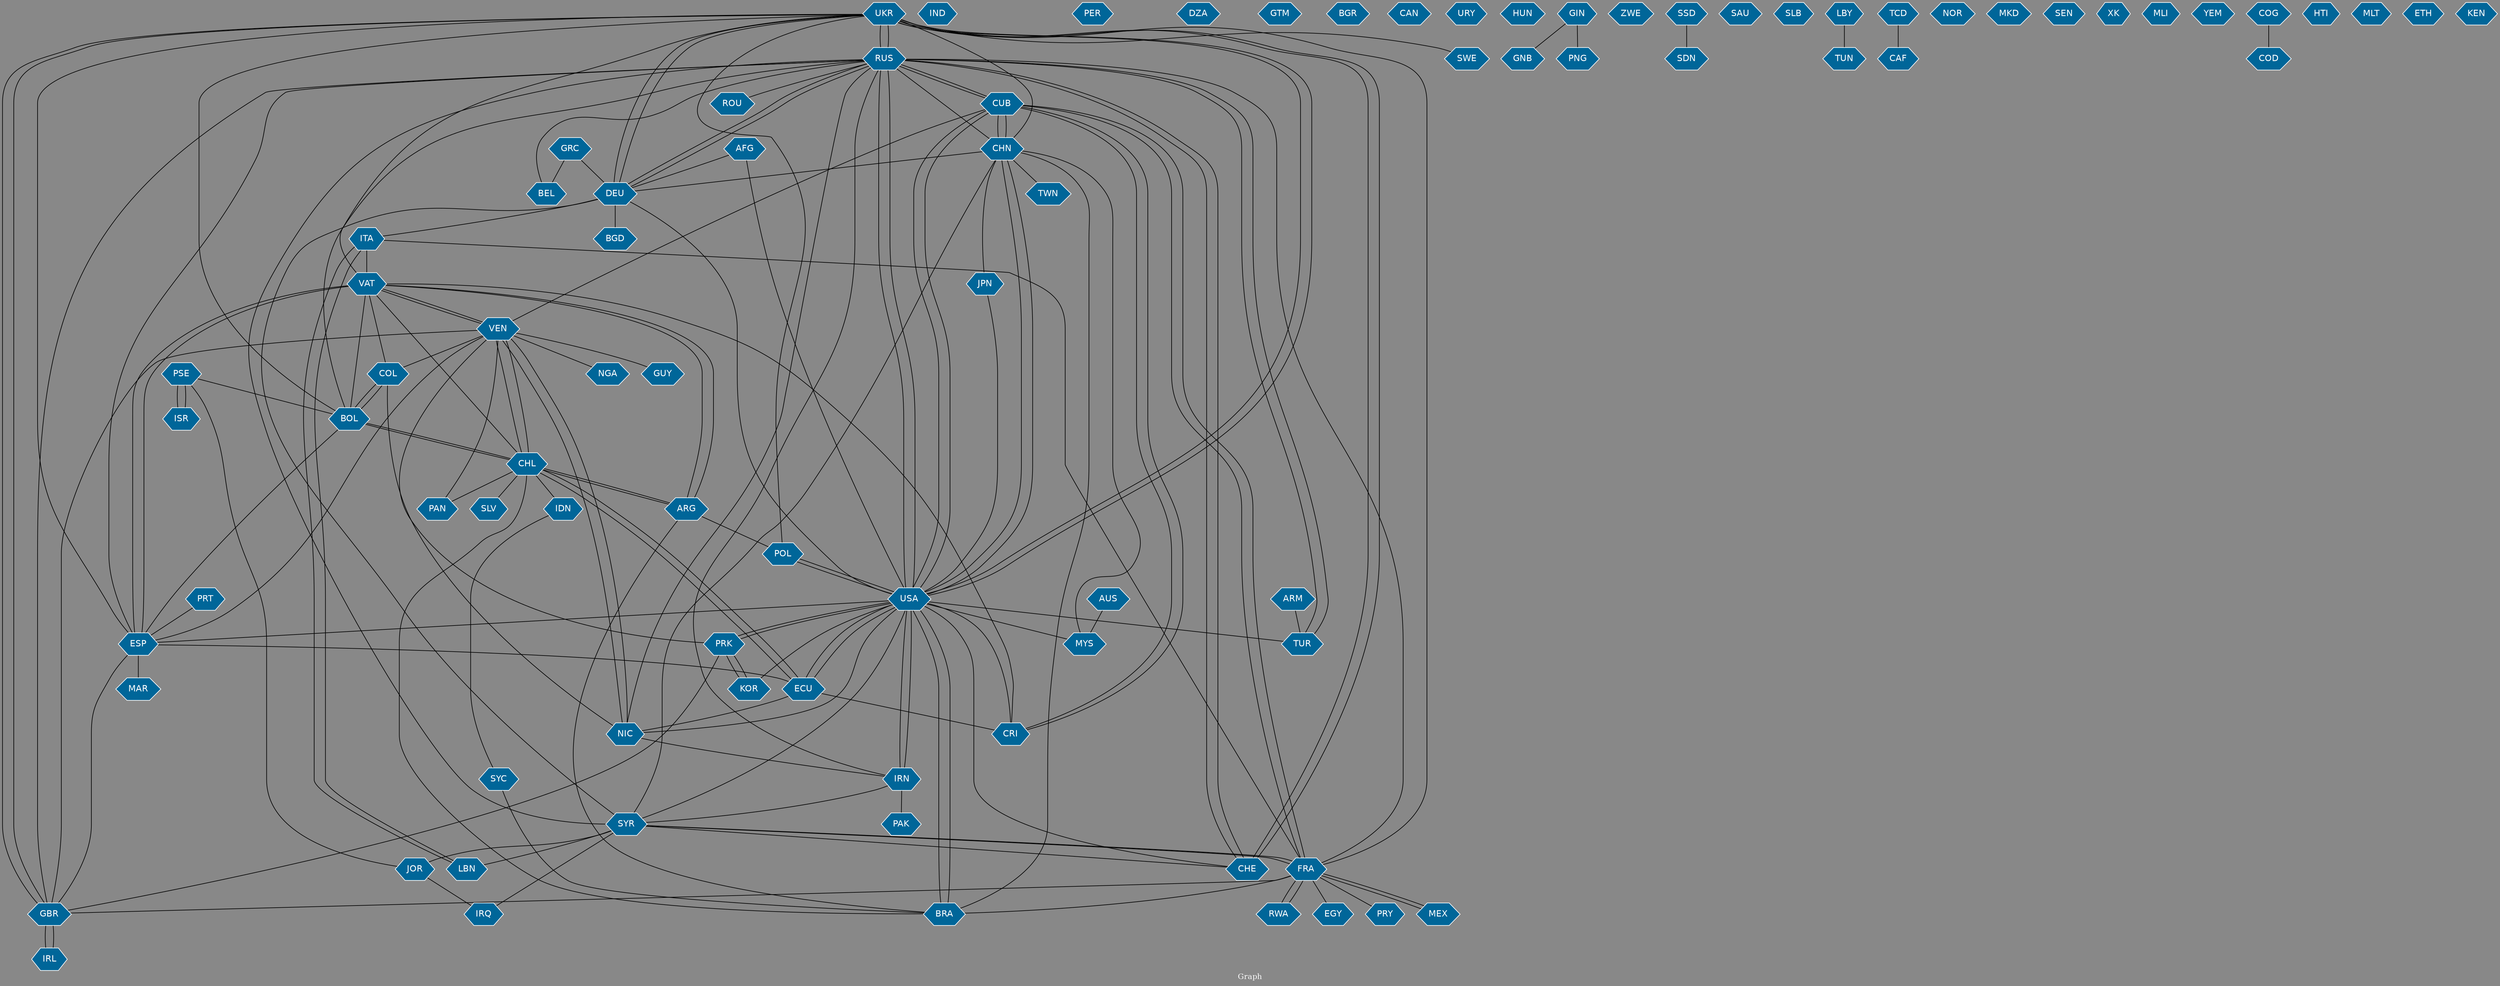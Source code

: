 // Countries together in item graph
graph {
	graph [bgcolor="#888888" fontcolor=white fontsize=12 label="Graph" outputorder=edgesfirst overlap=prism]
	node [color=white fillcolor="#006699" fontcolor=white fontname=Helvetica shape=hexagon style=filled]
	edge [arrowhead=open color=black fontcolor=white fontname=Courier fontsize=12]
		UKR [label=UKR]
		ITA [label=ITA]
		IND [label=IND]
		CUB [label=CUB]
		VAT [label=VAT]
		RUS [label=RUS]
		USA [label=USA]
		ISR [label=ISR]
		ARG [label=ARG]
		COL [label=COL]
		MEX [label=MEX]
		PER [label=PER]
		CRI [label=CRI]
		ESP [label=ESP]
		GRC [label=GRC]
		BEL [label=BEL]
		BOL [label=BOL]
		JPN [label=JPN]
		KOR [label=KOR]
		BRA [label=BRA]
		MYS [label=MYS]
		SYR [label=SYR]
		CHL [label=CHL]
		ECU [label=ECU]
		POL [label=POL]
		VEN [label=VEN]
		AUS [label=AUS]
		IRQ [label=IRQ]
		FRA [label=FRA]
		IDN [label=IDN]
		DEU [label=DEU]
		NGA [label=NGA]
		IRN [label=IRN]
		PSE [label=PSE]
		GBR [label=GBR]
		CHE [label=CHE]
		AFG [label=AFG]
		NIC [label=NIC]
		PAN [label=PAN]
		RWA [label=RWA]
		PRK [label=PRK]
		CHN [label=CHN]
		TUR [label=TUR]
		DZA [label=DZA]
		EGY [label=EGY]
		GTM [label=GTM]
		IRL [label=IRL]
		BGR [label=BGR]
		SLV [label=SLV]
		CAN [label=CAN]
		LBN [label=LBN]
		JOR [label=JOR]
		URY [label=URY]
		HUN [label=HUN]
		MAR [label=MAR]
		PRY [label=PRY]
		GIN [label=GIN]
		GNB [label=GNB]
		ZWE [label=ZWE]
		SSD [label=SSD]
		SDN [label=SDN]
		SAU [label=SAU]
		PAK [label=PAK]
		SLB [label=SLB]
		LBY [label=LBY]
		PRT [label=PRT]
		TCD [label=TCD]
		CAF [label=CAF]
		NOR [label=NOR]
		MKD [label=MKD]
		BGD [label=BGD]
		SEN [label=SEN]
		XK [label=XK]
		ARM [label=ARM]
		SYC [label=SYC]
		SWE [label=SWE]
		MLI [label=MLI]
		YEM [label=YEM]
		PNG [label=PNG]
		TUN [label=TUN]
		COG [label=COG]
		COD [label=COD]
		HTI [label=HTI]
		TWN [label=TWN]
		ROU [label=ROU]
		MLT [label=MLT]
		GUY [label=GUY]
		ETH [label=ETH]
		KEN [label=KEN]
			VEN -- VAT [weight=2]
			ECU -- CHL [weight=1]
			FRA -- BRA [weight=1]
			VAT -- ARG [weight=1]
			CHE -- RUS [weight=1]
			FRA -- PRY [weight=1]
			RUS -- TUR [weight=1]
			LBY -- TUN [weight=1]
			ARM -- TUR [weight=1]
			CUB -- RUS [weight=1]
			AFG -- USA [weight=2]
			BRA -- USA [weight=1]
			ARG -- VAT [weight=1]
			USA -- MYS [weight=1]
			CHE -- USA [weight=1]
			CHN -- DEU [weight=1]
			SYR -- LBN [weight=4]
			RUS -- DEU [weight=5]
			MYS -- CHN [weight=1]
			GRC -- BEL [weight=1]
			NIC -- VEN [weight=2]
			ITA -- FRA [weight=1]
			PSE -- JOR [weight=1]
			CHN -- BRA [weight=1]
			VEN -- NGA [weight=1]
			PRK -- USA [weight=1]
			DEU -- SYR [weight=1]
			ECU -- USA [weight=1]
			USA -- UKR [weight=5]
			USA -- IRN [weight=3]
			RUS -- CUB [weight=1]
			FRA -- CUB [weight=3]
			AFG -- DEU [weight=1]
			VAT -- CHL [weight=1]
			JOR -- IRQ [weight=1]
			DEU -- RUS [weight=1]
			JPN -- USA [weight=1]
			CHN -- USA [weight=1]
			BOL -- COL [weight=1]
			CHL -- ARG [weight=1]
			GBR -- VEN [weight=2]
			DEU -- ITA [weight=1]
			CHN -- TWN [weight=1]
			ECU -- NIC [weight=1]
			ITA -- VAT [weight=3]
			ARG -- POL [weight=1]
			RWA -- FRA [weight=2]
			USA -- TUR [weight=1]
			BRA -- CHL [weight=1]
			CHN -- JPN [weight=1]
			GBR -- IRL [weight=2]
			RUS -- BEL [weight=1]
			UKR -- USA [weight=8]
			USA -- RUS [weight=3]
			IRQ -- SYR [weight=1]
			PSE -- ISR [weight=10]
			VAT -- UKR [weight=1]
			FRA -- MEX [weight=1]
			USA -- ESP [weight=1]
			PSE -- BOL [weight=1]
			IRN -- SYR [weight=1]
			BOL -- VAT [weight=3]
			ESP -- ECU [weight=1]
			ESP -- VAT [weight=1]
			POL -- USA [weight=1]
			CHN -- CUB [weight=1]
			VEN -- CHL [weight=1]
			USA -- KOR [weight=1]
			PRK -- GBR [weight=1]
			SYR -- RUS [weight=2]
			CUB -- CHN [weight=1]
			IRN -- RUS [weight=1]
			GIN -- PNG [weight=1]
			ISR -- PSE [weight=7]
			CHL -- IDN [weight=1]
			FRA -- GBR [weight=1]
			SYR -- FRA [weight=1]
			UKR -- POL [weight=1]
			SYC -- BRA [weight=1]
			UKR -- DEU [weight=3]
			SYR -- JOR [weight=2]
			UKR -- SWE [weight=1]
			USA -- ECU [weight=1]
			KOR -- PRK [weight=2]
			NIC -- IRN [weight=1]
			UKR -- CHE [weight=3]
			CHL -- VEN [weight=1]
			CHN -- RUS [weight=2]
			ARG -- CHL [weight=1]
			UKR -- GBR [weight=1]
			VAT -- VEN [weight=1]
			FRA -- SYR [weight=1]
			BOL -- UKR [weight=2]
			GIN -- GNB [weight=1]
			IRL -- GBR [weight=2]
			LBN -- ITA [weight=1]
			CHN -- UKR [weight=1]
			PRK -- KOR [weight=2]
			RUS -- UKR [weight=50]
			FRA -- RUS [weight=1]
			IRN -- USA [weight=4]
			ESP -- GBR [weight=1]
			SYR -- CHE [weight=1]
			CHL -- BOL [weight=2]
			BOL -- RUS [weight=1]
			VEN -- ESP [weight=1]
			CUB -- CRI [weight=1]
			COL -- BOL [weight=1]
			USA -- BRA [weight=1]
			UKR -- ESP [weight=1]
			VAT -- ESP [weight=2]
			PAN -- VEN [weight=1]
			CUB -- VEN [weight=1]
			USA -- PRK [weight=1]
			VEN -- NIC [weight=1]
			SYR -- USA [weight=1]
			DEU -- UKR [weight=5]
			UKR -- RUS [weight=47]
			DEU -- BGD [weight=1]
			CUB -- FRA [weight=2]
			ITA -- LBN [weight=2]
			VAT -- COL [weight=1]
			TUR -- RUS [weight=1]
			RUS -- USA [weight=6]
			ARG -- BRA [weight=1]
			USA -- POL [weight=1]
			VEN -- COL [weight=1]
			COL -- NIC [weight=1]
			USA -- NIC [weight=1]
			CHL -- ECU [weight=1]
			IDN -- SYC [weight=1]
			CHL -- PAN [weight=1]
			CRI -- VAT [weight=1]
			CHL -- SLV [weight=1]
			RUS -- NIC [weight=2]
			COG -- COD [weight=1]
			GBR -- UKR [weight=3]
			RUS -- ROU [weight=1]
			CRI -- CUB [weight=1]
			TCD -- CAF [weight=1]
			FRA -- EGY [weight=1]
			ECU -- CRI [weight=1]
			CHE -- UKR [weight=3]
			USA -- CUB [weight=1]
			VEN -- GUY [weight=1]
			DEU -- USA [weight=2]
			VEN -- PRK [weight=1]
			RUS -- GBR [weight=1]
			CUB -- USA [weight=2]
			SYR -- CHN [weight=1]
			GRC -- DEU [weight=2]
			USA -- CHN [weight=1]
			ESP -- BOL [weight=1]
			ESP -- MAR [weight=1]
			BOL -- CHL [weight=4]
			PRT -- ESP [weight=1]
			IRN -- PAK [weight=1]
			FRA -- RWA [weight=2]
			RUS -- ESP [weight=1]
			SSD -- SDN [weight=5]
			FRA -- UKR [weight=2]
			MEX -- FRA [weight=1]
			RUS -- CHE [weight=1]
			USA -- CRI [weight=1]
			AUS -- MYS [weight=1]
}